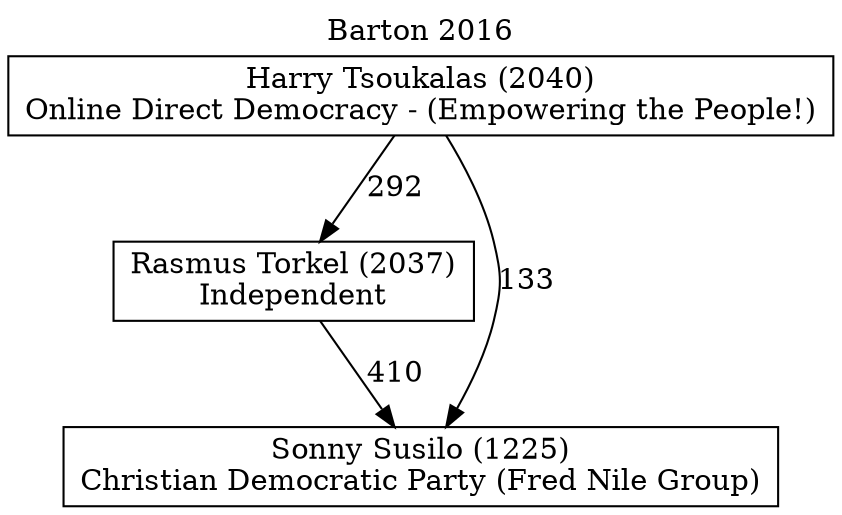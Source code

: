 // House preference flow
digraph "Sonny Susilo (1225)_Barton_2016" {
	graph [label="Barton 2016" labelloc=t mclimit=10]
	node [shape=box]
	"Rasmus Torkel (2037)" [label="Rasmus Torkel (2037)
Independent"]
	"Harry Tsoukalas (2040)" [label="Harry Tsoukalas (2040)
Online Direct Democracy - (Empowering the People!)"]
	"Sonny Susilo (1225)" [label="Sonny Susilo (1225)
Christian Democratic Party (Fred Nile Group)"]
	"Harry Tsoukalas (2040)" -> "Rasmus Torkel (2037)" [label=292]
	"Rasmus Torkel (2037)" -> "Sonny Susilo (1225)" [label=410]
	"Harry Tsoukalas (2040)" -> "Sonny Susilo (1225)" [label=133]
}
